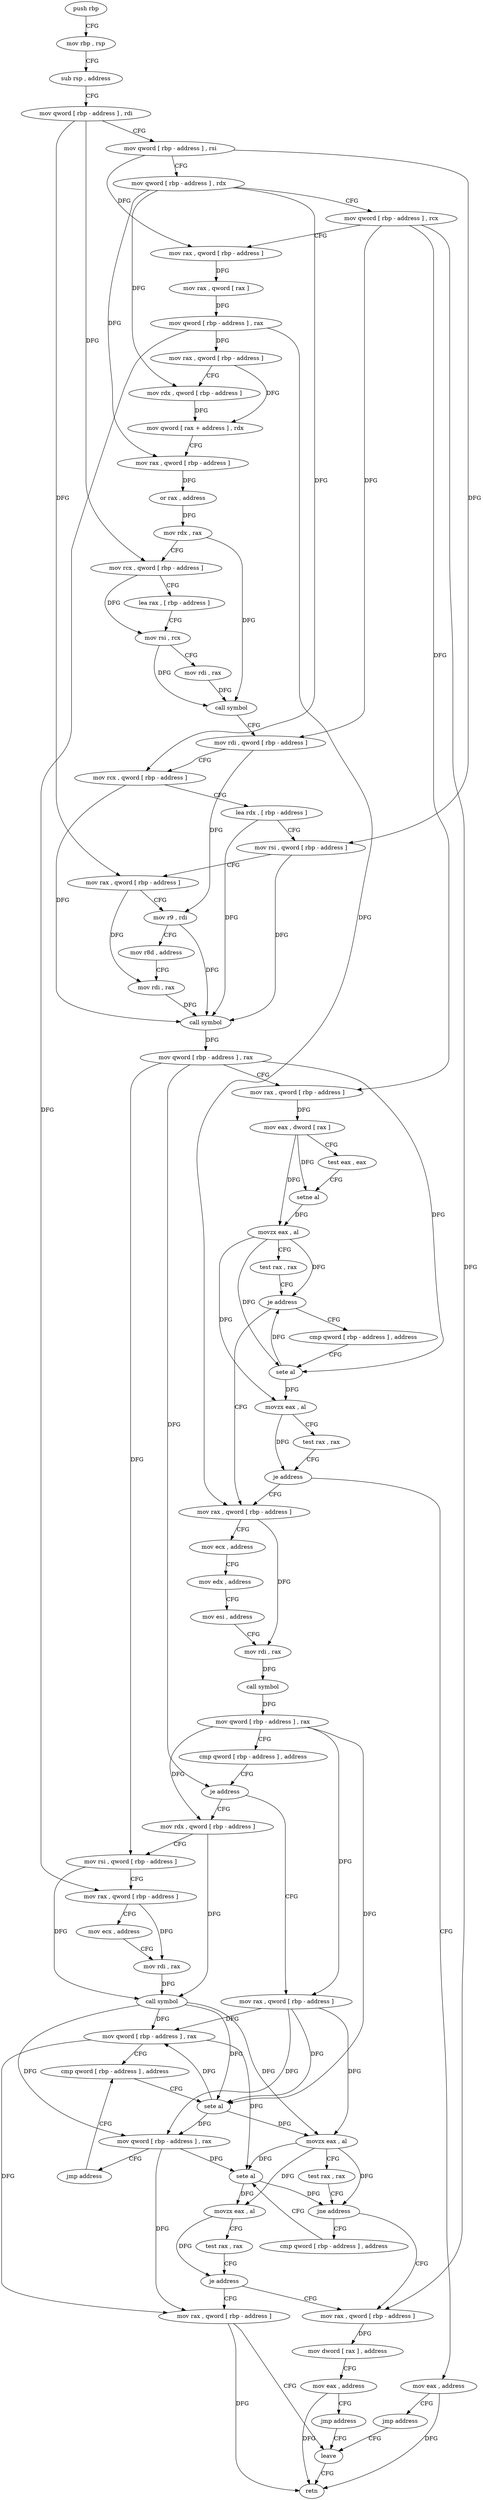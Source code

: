 digraph "func" {
"4401159" [label = "push rbp" ]
"4401160" [label = "mov rbp , rsp" ]
"4401163" [label = "sub rsp , address" ]
"4401167" [label = "mov qword [ rbp - address ] , rdi" ]
"4401171" [label = "mov qword [ rbp - address ] , rsi" ]
"4401175" [label = "mov qword [ rbp - address ] , rdx" ]
"4401179" [label = "mov qword [ rbp - address ] , rcx" ]
"4401183" [label = "mov rax , qword [ rbp - address ]" ]
"4401187" [label = "mov rax , qword [ rax ]" ]
"4401190" [label = "mov qword [ rbp - address ] , rax" ]
"4401194" [label = "mov rax , qword [ rbp - address ]" ]
"4401198" [label = "mov rdx , qword [ rbp - address ]" ]
"4401202" [label = "mov qword [ rax + address ] , rdx" ]
"4401209" [label = "mov rax , qword [ rbp - address ]" ]
"4401213" [label = "or rax , address" ]
"4401219" [label = "mov rdx , rax" ]
"4401222" [label = "mov rcx , qword [ rbp - address ]" ]
"4401226" [label = "lea rax , [ rbp - address ]" ]
"4401230" [label = "mov rsi , rcx" ]
"4401233" [label = "mov rdi , rax" ]
"4401236" [label = "call symbol" ]
"4401241" [label = "mov rdi , qword [ rbp - address ]" ]
"4401245" [label = "mov rcx , qword [ rbp - address ]" ]
"4401249" [label = "lea rdx , [ rbp - address ]" ]
"4401253" [label = "mov rsi , qword [ rbp - address ]" ]
"4401257" [label = "mov rax , qword [ rbp - address ]" ]
"4401261" [label = "mov r9 , rdi" ]
"4401264" [label = "mov r8d , address" ]
"4401270" [label = "mov rdi , rax" ]
"4401273" [label = "call symbol" ]
"4401278" [label = "mov qword [ rbp - address ] , rax" ]
"4401282" [label = "mov rax , qword [ rbp - address ]" ]
"4401286" [label = "mov eax , dword [ rax ]" ]
"4401288" [label = "test eax , eax" ]
"4401290" [label = "setne al" ]
"4401293" [label = "movzx eax , al" ]
"4401296" [label = "test rax , rax" ]
"4401299" [label = "je address" ]
"4401327" [label = "mov rax , qword [ rbp - address ]" ]
"4401301" [label = "cmp qword [ rbp - address ] , address" ]
"4401331" [label = "mov ecx , address" ]
"4401336" [label = "mov edx , address" ]
"4401341" [label = "mov esi , address" ]
"4401346" [label = "mov rdi , rax" ]
"4401349" [label = "call symbol" ]
"4401354" [label = "mov qword [ rbp - address ] , rax" ]
"4401358" [label = "cmp qword [ rbp - address ] , address" ]
"4401363" [label = "je address" ]
"4401396" [label = "mov rax , qword [ rbp - address ]" ]
"4401365" [label = "mov rdx , qword [ rbp - address ]" ]
"4401306" [label = "sete al" ]
"4401309" [label = "movzx eax , al" ]
"4401312" [label = "test rax , rax" ]
"4401315" [label = "je address" ]
"4401317" [label = "mov eax , address" ]
"4401400" [label = "mov qword [ rbp - address ] , rax" ]
"4401404" [label = "cmp qword [ rbp - address ] , address" ]
"4401369" [label = "mov rsi , qword [ rbp - address ]" ]
"4401373" [label = "mov rax , qword [ rbp - address ]" ]
"4401377" [label = "mov ecx , address" ]
"4401382" [label = "mov rdi , rax" ]
"4401385" [label = "call symbol" ]
"4401390" [label = "mov qword [ rbp - address ] , rax" ]
"4401394" [label = "jmp address" ]
"4401322" [label = "jmp address" ]
"4401457" [label = "leave" ]
"4401436" [label = "mov rax , qword [ rbp - address ]" ]
"4401440" [label = "mov dword [ rax ] , address" ]
"4401446" [label = "mov eax , address" ]
"4401451" [label = "jmp address" ]
"4401420" [label = "cmp qword [ rbp - address ] , address" ]
"4401425" [label = "sete al" ]
"4401428" [label = "movzx eax , al" ]
"4401431" [label = "test rax , rax" ]
"4401434" [label = "je address" ]
"4401453" [label = "mov rax , qword [ rbp - address ]" ]
"4401409" [label = "sete al" ]
"4401412" [label = "movzx eax , al" ]
"4401415" [label = "test rax , rax" ]
"4401418" [label = "jne address" ]
"4401458" [label = "retn" ]
"4401159" -> "4401160" [ label = "CFG" ]
"4401160" -> "4401163" [ label = "CFG" ]
"4401163" -> "4401167" [ label = "CFG" ]
"4401167" -> "4401171" [ label = "CFG" ]
"4401167" -> "4401222" [ label = "DFG" ]
"4401167" -> "4401257" [ label = "DFG" ]
"4401171" -> "4401175" [ label = "CFG" ]
"4401171" -> "4401183" [ label = "DFG" ]
"4401171" -> "4401253" [ label = "DFG" ]
"4401175" -> "4401179" [ label = "CFG" ]
"4401175" -> "4401198" [ label = "DFG" ]
"4401175" -> "4401209" [ label = "DFG" ]
"4401175" -> "4401245" [ label = "DFG" ]
"4401179" -> "4401183" [ label = "CFG" ]
"4401179" -> "4401241" [ label = "DFG" ]
"4401179" -> "4401282" [ label = "DFG" ]
"4401179" -> "4401436" [ label = "DFG" ]
"4401183" -> "4401187" [ label = "DFG" ]
"4401187" -> "4401190" [ label = "DFG" ]
"4401190" -> "4401194" [ label = "DFG" ]
"4401190" -> "4401327" [ label = "DFG" ]
"4401190" -> "4401373" [ label = "DFG" ]
"4401194" -> "4401198" [ label = "CFG" ]
"4401194" -> "4401202" [ label = "DFG" ]
"4401198" -> "4401202" [ label = "DFG" ]
"4401202" -> "4401209" [ label = "CFG" ]
"4401209" -> "4401213" [ label = "DFG" ]
"4401213" -> "4401219" [ label = "DFG" ]
"4401219" -> "4401222" [ label = "CFG" ]
"4401219" -> "4401236" [ label = "DFG" ]
"4401222" -> "4401226" [ label = "CFG" ]
"4401222" -> "4401230" [ label = "DFG" ]
"4401226" -> "4401230" [ label = "CFG" ]
"4401230" -> "4401233" [ label = "CFG" ]
"4401230" -> "4401236" [ label = "DFG" ]
"4401233" -> "4401236" [ label = "DFG" ]
"4401236" -> "4401241" [ label = "CFG" ]
"4401241" -> "4401245" [ label = "CFG" ]
"4401241" -> "4401261" [ label = "DFG" ]
"4401245" -> "4401249" [ label = "CFG" ]
"4401245" -> "4401273" [ label = "DFG" ]
"4401249" -> "4401253" [ label = "CFG" ]
"4401249" -> "4401273" [ label = "DFG" ]
"4401253" -> "4401257" [ label = "CFG" ]
"4401253" -> "4401273" [ label = "DFG" ]
"4401257" -> "4401261" [ label = "CFG" ]
"4401257" -> "4401270" [ label = "DFG" ]
"4401261" -> "4401264" [ label = "CFG" ]
"4401261" -> "4401273" [ label = "DFG" ]
"4401264" -> "4401270" [ label = "CFG" ]
"4401270" -> "4401273" [ label = "DFG" ]
"4401273" -> "4401278" [ label = "DFG" ]
"4401278" -> "4401282" [ label = "CFG" ]
"4401278" -> "4401363" [ label = "DFG" ]
"4401278" -> "4401306" [ label = "DFG" ]
"4401278" -> "4401369" [ label = "DFG" ]
"4401282" -> "4401286" [ label = "DFG" ]
"4401286" -> "4401288" [ label = "CFG" ]
"4401286" -> "4401290" [ label = "DFG" ]
"4401286" -> "4401293" [ label = "DFG" ]
"4401288" -> "4401290" [ label = "CFG" ]
"4401290" -> "4401293" [ label = "DFG" ]
"4401293" -> "4401296" [ label = "CFG" ]
"4401293" -> "4401299" [ label = "DFG" ]
"4401293" -> "4401306" [ label = "DFG" ]
"4401293" -> "4401309" [ label = "DFG" ]
"4401296" -> "4401299" [ label = "CFG" ]
"4401299" -> "4401327" [ label = "CFG" ]
"4401299" -> "4401301" [ label = "CFG" ]
"4401327" -> "4401331" [ label = "CFG" ]
"4401327" -> "4401346" [ label = "DFG" ]
"4401301" -> "4401306" [ label = "CFG" ]
"4401331" -> "4401336" [ label = "CFG" ]
"4401336" -> "4401341" [ label = "CFG" ]
"4401341" -> "4401346" [ label = "CFG" ]
"4401346" -> "4401349" [ label = "DFG" ]
"4401349" -> "4401354" [ label = "DFG" ]
"4401354" -> "4401358" [ label = "CFG" ]
"4401354" -> "4401396" [ label = "DFG" ]
"4401354" -> "4401365" [ label = "DFG" ]
"4401354" -> "4401409" [ label = "DFG" ]
"4401358" -> "4401363" [ label = "CFG" ]
"4401363" -> "4401396" [ label = "CFG" ]
"4401363" -> "4401365" [ label = "CFG" ]
"4401396" -> "4401400" [ label = "DFG" ]
"4401396" -> "4401390" [ label = "DFG" ]
"4401396" -> "4401409" [ label = "DFG" ]
"4401396" -> "4401412" [ label = "DFG" ]
"4401365" -> "4401369" [ label = "CFG" ]
"4401365" -> "4401385" [ label = "DFG" ]
"4401306" -> "4401309" [ label = "DFG" ]
"4401306" -> "4401299" [ label = "DFG" ]
"4401309" -> "4401312" [ label = "CFG" ]
"4401309" -> "4401315" [ label = "DFG" ]
"4401312" -> "4401315" [ label = "CFG" ]
"4401315" -> "4401327" [ label = "CFG" ]
"4401315" -> "4401317" [ label = "CFG" ]
"4401317" -> "4401322" [ label = "CFG" ]
"4401317" -> "4401458" [ label = "DFG" ]
"4401400" -> "4401404" [ label = "CFG" ]
"4401400" -> "4401425" [ label = "DFG" ]
"4401400" -> "4401453" [ label = "DFG" ]
"4401404" -> "4401409" [ label = "CFG" ]
"4401369" -> "4401373" [ label = "CFG" ]
"4401369" -> "4401385" [ label = "DFG" ]
"4401373" -> "4401377" [ label = "CFG" ]
"4401373" -> "4401382" [ label = "DFG" ]
"4401377" -> "4401382" [ label = "CFG" ]
"4401382" -> "4401385" [ label = "DFG" ]
"4401385" -> "4401390" [ label = "DFG" ]
"4401385" -> "4401400" [ label = "DFG" ]
"4401385" -> "4401409" [ label = "DFG" ]
"4401385" -> "4401412" [ label = "DFG" ]
"4401390" -> "4401394" [ label = "CFG" ]
"4401390" -> "4401425" [ label = "DFG" ]
"4401390" -> "4401453" [ label = "DFG" ]
"4401394" -> "4401404" [ label = "CFG" ]
"4401322" -> "4401457" [ label = "CFG" ]
"4401457" -> "4401458" [ label = "CFG" ]
"4401436" -> "4401440" [ label = "DFG" ]
"4401440" -> "4401446" [ label = "CFG" ]
"4401446" -> "4401451" [ label = "CFG" ]
"4401446" -> "4401458" [ label = "DFG" ]
"4401451" -> "4401457" [ label = "CFG" ]
"4401420" -> "4401425" [ label = "CFG" ]
"4401425" -> "4401428" [ label = "DFG" ]
"4401425" -> "4401418" [ label = "DFG" ]
"4401428" -> "4401431" [ label = "CFG" ]
"4401428" -> "4401434" [ label = "DFG" ]
"4401431" -> "4401434" [ label = "CFG" ]
"4401434" -> "4401453" [ label = "CFG" ]
"4401434" -> "4401436" [ label = "CFG" ]
"4401453" -> "4401457" [ label = "CFG" ]
"4401453" -> "4401458" [ label = "DFG" ]
"4401409" -> "4401412" [ label = "DFG" ]
"4401409" -> "4401400" [ label = "DFG" ]
"4401409" -> "4401390" [ label = "DFG" ]
"4401412" -> "4401415" [ label = "CFG" ]
"4401412" -> "4401418" [ label = "DFG" ]
"4401412" -> "4401425" [ label = "DFG" ]
"4401412" -> "4401428" [ label = "DFG" ]
"4401415" -> "4401418" [ label = "CFG" ]
"4401418" -> "4401436" [ label = "CFG" ]
"4401418" -> "4401420" [ label = "CFG" ]
}
